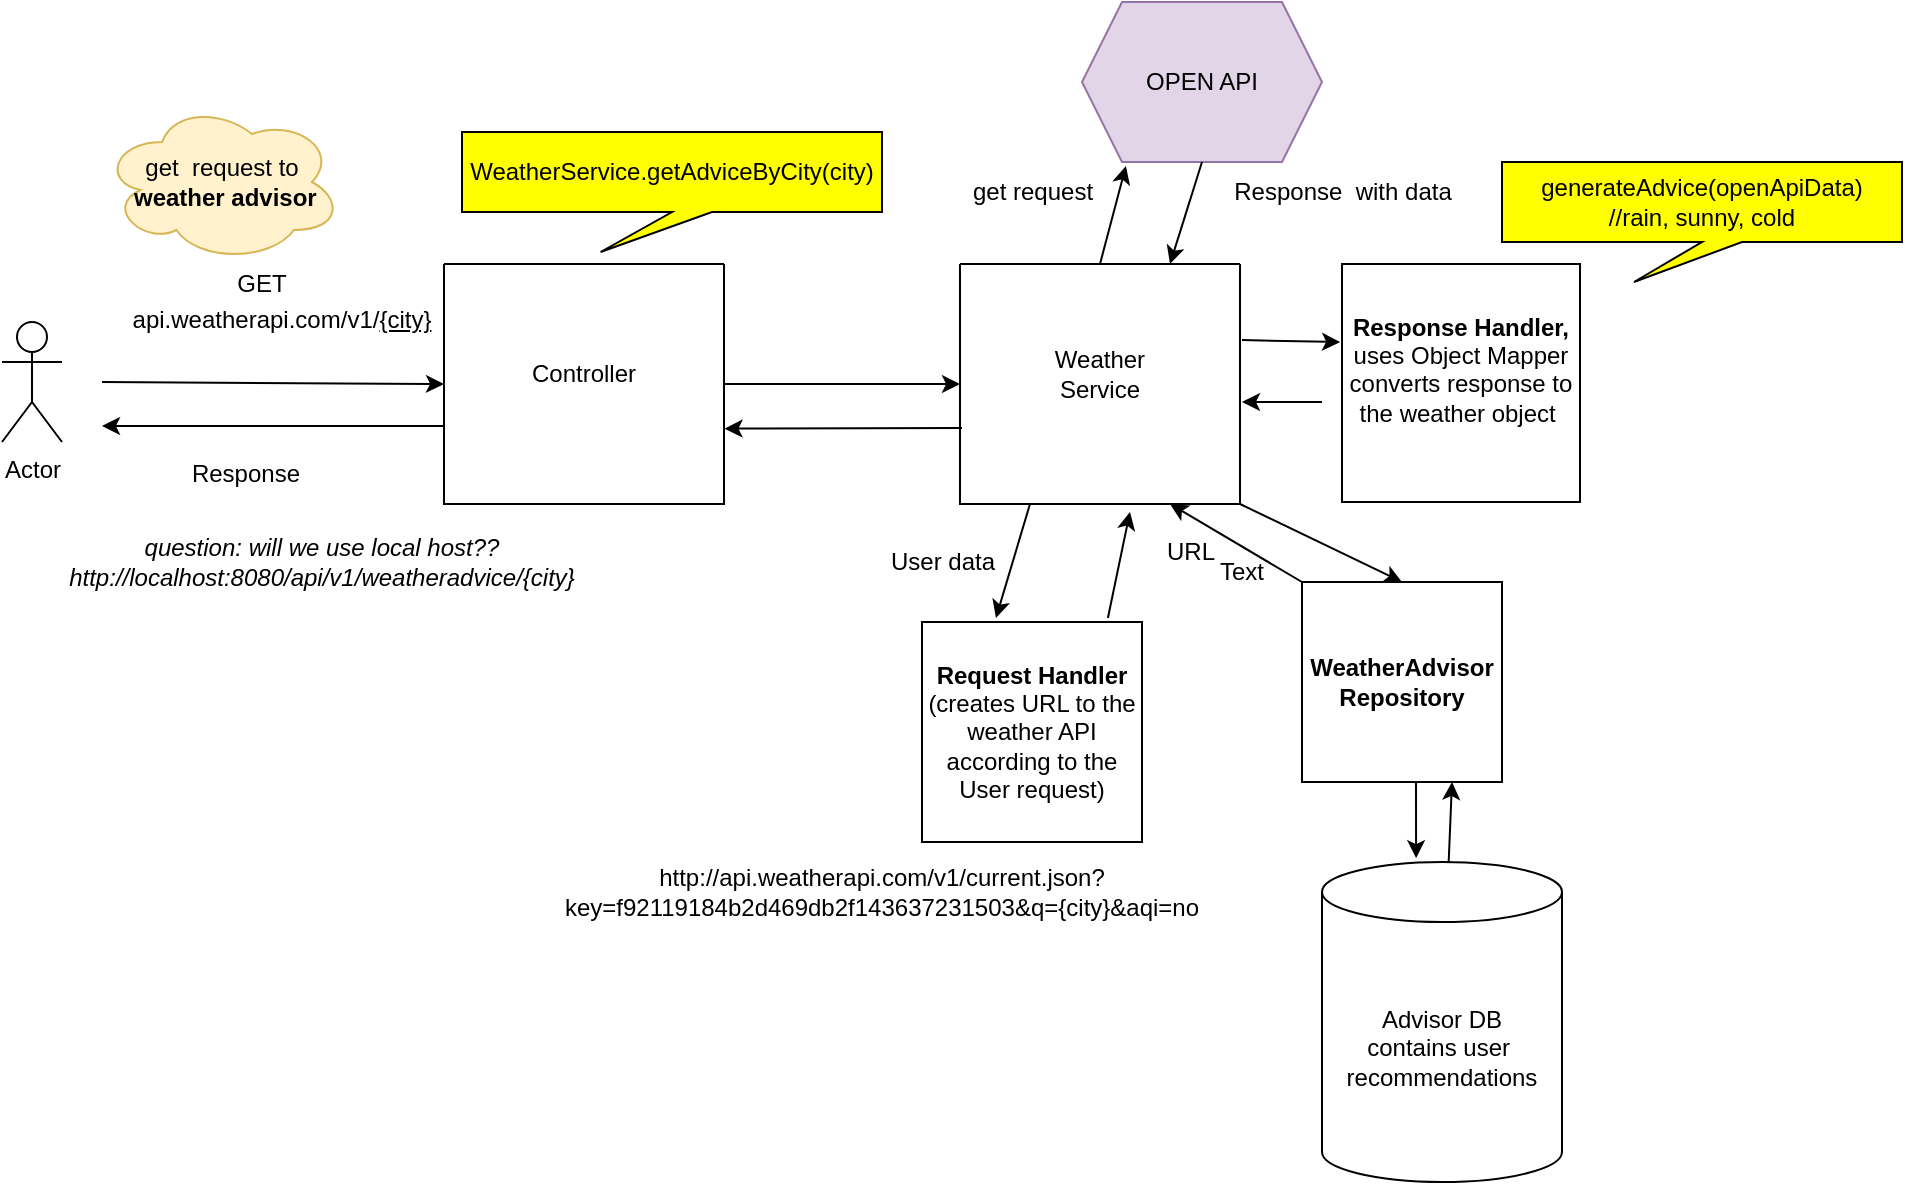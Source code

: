 <mxfile version="21.0.6" type="github">
  <diagram name="Page-1" id="N3dvxTJim9Qw_t4NZYMy">
    <mxGraphModel dx="1233" dy="573" grid="1" gridSize="10" guides="1" tooltips="1" connect="1" arrows="1" fold="1" page="1" pageScale="1" pageWidth="850" pageHeight="1100" math="0" shadow="0">
      <root>
        <mxCell id="0" />
        <mxCell id="1" parent="0" />
        <mxCell id="gmWYAGvhEYk882f-DB5r-1" value="Actor" style="shape=umlActor;verticalLabelPosition=bottom;verticalAlign=top;html=1;" parent="1" vertex="1">
          <mxGeometry x="10" y="170" width="30" height="60" as="geometry" />
        </mxCell>
        <mxCell id="gmWYAGvhEYk882f-DB5r-5" value="" style="swimlane;startSize=0;" parent="1" vertex="1">
          <mxGeometry x="231" y="141" width="140" height="120" as="geometry" />
        </mxCell>
        <mxCell id="gmWYAGvhEYk882f-DB5r-6" value="Controller" style="text;html=1;strokeColor=none;fillColor=none;align=center;verticalAlign=middle;whiteSpace=wrap;rounded=0;" parent="gmWYAGvhEYk882f-DB5r-5" vertex="1">
          <mxGeometry x="40" y="40" width="60" height="30" as="geometry" />
        </mxCell>
        <mxCell id="gmWYAGvhEYk882f-DB5r-8" value="" style="swimlane;startSize=0;" parent="1" vertex="1">
          <mxGeometry x="489" y="141" width="140" height="120" as="geometry" />
        </mxCell>
        <mxCell id="gmWYAGvhEYk882f-DB5r-9" value="Weather Service" style="text;html=1;strokeColor=none;fillColor=none;align=center;verticalAlign=middle;whiteSpace=wrap;rounded=0;" parent="gmWYAGvhEYk882f-DB5r-8" vertex="1">
          <mxGeometry x="40" y="40" width="60" height="30" as="geometry" />
        </mxCell>
        <mxCell id="gmWYAGvhEYk882f-DB5r-11" value="Response" style="text;html=1;strokeColor=none;fillColor=none;align=center;verticalAlign=middle;whiteSpace=wrap;rounded=0;" parent="1" vertex="1">
          <mxGeometry x="102" y="231" width="60" height="30" as="geometry" />
        </mxCell>
        <mxCell id="gmWYAGvhEYk882f-DB5r-7" value="GET" style="text;html=1;strokeColor=none;fillColor=none;align=center;verticalAlign=middle;whiteSpace=wrap;rounded=0;" parent="1" vertex="1">
          <mxGeometry x="110" y="141" width="60" height="20" as="geometry" />
        </mxCell>
        <mxCell id="gmWYAGvhEYk882f-DB5r-17" value="api.weatherapi.com/v1/&lt;u&gt;{city}&lt;/u&gt;&lt;p style=&quot;text-align:justify;border:none;mso-padding-alt:0cm 0cm 0cm 0cm&quot; class=&quot;Body&quot;&gt;&lt;a href=&quot;https://www.weatherapi.com/docs/&quot;&gt;&lt;/a&gt;&lt;span style=&quot;color:windowtext&quot; lang=&quot;EN-GB&quot;&gt;&lt;/span&gt;&lt;span lang=&quot;EN-GB&quot;&gt;&lt;/span&gt;&lt;/p&gt;" style="text;html=1;strokeColor=none;fillColor=none;align=center;verticalAlign=middle;whiteSpace=wrap;rounded=0;" parent="1" vertex="1">
          <mxGeometry x="120" y="160" width="60" height="30" as="geometry" />
        </mxCell>
        <mxCell id="tqmxq2c59MsWa8xKJlRy-3" value="" style="endArrow=classic;html=1;rounded=0;entryX=0;entryY=0.5;entryDx=0;entryDy=0;" parent="1" target="gmWYAGvhEYk882f-DB5r-5" edge="1">
          <mxGeometry width="50" height="50" relative="1" as="geometry">
            <mxPoint x="60" y="200" as="sourcePoint" />
            <mxPoint x="165" y="181" as="targetPoint" />
          </mxGeometry>
        </mxCell>
        <mxCell id="tqmxq2c59MsWa8xKJlRy-4" value="" style="endArrow=classic;html=1;rounded=0;exitX=1;exitY=0.5;exitDx=0;exitDy=0;entryX=0;entryY=0.5;entryDx=0;entryDy=0;" parent="1" source="gmWYAGvhEYk882f-DB5r-5" target="gmWYAGvhEYk882f-DB5r-8" edge="1">
          <mxGeometry width="50" height="50" relative="1" as="geometry">
            <mxPoint x="380" y="270" as="sourcePoint" />
            <mxPoint x="430" y="220" as="targetPoint" />
          </mxGeometry>
        </mxCell>
        <mxCell id="tqmxq2c59MsWa8xKJlRy-6" value="" style="endArrow=classic;html=1;rounded=0;entryX=1.002;entryY=0.686;entryDx=0;entryDy=0;entryPerimeter=0;" parent="1" target="gmWYAGvhEYk882f-DB5r-5" edge="1">
          <mxGeometry width="50" height="50" relative="1" as="geometry">
            <mxPoint x="490" y="223" as="sourcePoint" />
            <mxPoint x="430" y="220" as="targetPoint" />
          </mxGeometry>
        </mxCell>
        <mxCell id="tqmxq2c59MsWa8xKJlRy-7" value="" style="endArrow=classic;html=1;rounded=0;exitX=-0.024;exitY=0.697;exitDx=0;exitDy=0;exitPerimeter=0;" parent="1" edge="1">
          <mxGeometry width="50" height="50" relative="1" as="geometry">
            <mxPoint x="231" y="222" as="sourcePoint" />
            <mxPoint x="60" y="222" as="targetPoint" />
          </mxGeometry>
        </mxCell>
        <mxCell id="pumdgwstKsPHDqH7fUjl-1" value="&lt;b&gt;Request Handler&lt;/b&gt;&lt;br&gt;(creates URL to the weather API according to the User request)" style="whiteSpace=wrap;html=1;aspect=fixed;" parent="1" vertex="1">
          <mxGeometry x="470" y="320" width="110" height="110" as="geometry" />
        </mxCell>
        <mxCell id="pumdgwstKsPHDqH7fUjl-17" value="get &amp;nbsp;request to &amp;nbsp;&lt;b&gt;weather advisor&lt;/b&gt;" style="ellipse;shape=cloud;whiteSpace=wrap;html=1;fillColor=#fff2cc;strokeColor=#d6b656;" parent="1" vertex="1">
          <mxGeometry x="60" y="60" width="120" height="80" as="geometry" />
        </mxCell>
        <mxCell id="pumdgwstKsPHDqH7fUjl-19" value="OPEN API" style="shape=hexagon;perimeter=hexagonPerimeter2;whiteSpace=wrap;html=1;fixedSize=1;fillColor=#e1d5e7;strokeColor=#9673a6;" parent="1" vertex="1">
          <mxGeometry x="550" y="10" width="120" height="80" as="geometry" />
        </mxCell>
        <mxCell id="pumdgwstKsPHDqH7fUjl-20" value="" style="endArrow=classic;html=1;rounded=0;entryX=0.336;entryY=-0.018;entryDx=0;entryDy=0;entryPerimeter=0;exitX=0.25;exitY=1;exitDx=0;exitDy=0;" parent="1" source="gmWYAGvhEYk882f-DB5r-8" target="pumdgwstKsPHDqH7fUjl-1" edge="1">
          <mxGeometry width="50" height="50" relative="1" as="geometry">
            <mxPoint x="520" y="270" as="sourcePoint" />
            <mxPoint x="470" y="270" as="targetPoint" />
          </mxGeometry>
        </mxCell>
        <mxCell id="pumdgwstKsPHDqH7fUjl-21" value="" style="endArrow=classic;html=1;rounded=0;entryX=0.607;entryY=1.033;entryDx=0;entryDy=0;entryPerimeter=0;exitX=0.845;exitY=-0.018;exitDx=0;exitDy=0;exitPerimeter=0;" parent="1" source="pumdgwstKsPHDqH7fUjl-1" target="gmWYAGvhEYk882f-DB5r-8" edge="1">
          <mxGeometry width="50" height="50" relative="1" as="geometry">
            <mxPoint x="560" y="310" as="sourcePoint" />
            <mxPoint x="470" y="270" as="targetPoint" />
            <Array as="points" />
          </mxGeometry>
        </mxCell>
        <mxCell id="pumdgwstKsPHDqH7fUjl-22" value="User data" style="text;html=1;align=center;verticalAlign=middle;resizable=0;points=[];autosize=1;strokeColor=none;fillColor=none;" parent="1" vertex="1">
          <mxGeometry x="440" y="275" width="80" height="30" as="geometry" />
        </mxCell>
        <mxCell id="pumdgwstKsPHDqH7fUjl-23" value="URL" style="text;html=1;align=center;verticalAlign=middle;resizable=0;points=[];autosize=1;strokeColor=none;fillColor=none;" parent="1" vertex="1">
          <mxGeometry x="579" y="270" width="50" height="30" as="geometry" />
        </mxCell>
        <mxCell id="pumdgwstKsPHDqH7fUjl-24" value="" style="endArrow=classic;html=1;rounded=0;entryX=0.183;entryY=1.025;entryDx=0;entryDy=0;entryPerimeter=0;exitX=0.5;exitY=0;exitDx=0;exitDy=0;" parent="1" source="gmWYAGvhEYk882f-DB5r-8" target="pumdgwstKsPHDqH7fUjl-19" edge="1">
          <mxGeometry width="50" height="50" relative="1" as="geometry">
            <mxPoint x="590" y="140" as="sourcePoint" />
            <mxPoint x="470" y="270" as="targetPoint" />
            <Array as="points" />
          </mxGeometry>
        </mxCell>
        <mxCell id="pumdgwstKsPHDqH7fUjl-26" value="" style="endArrow=classic;html=1;rounded=0;exitX=0.5;exitY=1;exitDx=0;exitDy=0;entryX=0.75;entryY=0;entryDx=0;entryDy=0;" parent="1" source="pumdgwstKsPHDqH7fUjl-19" target="gmWYAGvhEYk882f-DB5r-8" edge="1">
          <mxGeometry width="50" height="50" relative="1" as="geometry">
            <mxPoint x="660" y="110" as="sourcePoint" />
            <mxPoint x="620" y="140" as="targetPoint" />
          </mxGeometry>
        </mxCell>
        <mxCell id="pumdgwstKsPHDqH7fUjl-27" value="get request" style="text;html=1;align=center;verticalAlign=middle;resizable=0;points=[];autosize=1;strokeColor=none;fillColor=none;" parent="1" vertex="1">
          <mxGeometry x="485" y="90" width="80" height="30" as="geometry" />
        </mxCell>
        <mxCell id="pumdgwstKsPHDqH7fUjl-28" value="Response &amp;nbsp;with data" style="text;html=1;align=center;verticalAlign=middle;resizable=0;points=[];autosize=1;strokeColor=none;fillColor=none;" parent="1" vertex="1">
          <mxGeometry x="615" y="90" width="130" height="30" as="geometry" />
        </mxCell>
        <mxCell id="pumdgwstKsPHDqH7fUjl-32" value="&lt;b&gt;Response Handler, &lt;/b&gt;uses Object Mapper converts response to the weather object&lt;b&gt;&amp;nbsp;&lt;br&gt;&amp;nbsp;&lt;/b&gt;" style="whiteSpace=wrap;html=1;aspect=fixed;" parent="1" vertex="1">
          <mxGeometry x="680" y="141" width="119" height="119" as="geometry" />
        </mxCell>
        <mxCell id="pumdgwstKsPHDqH7fUjl-33" value="" style="endArrow=classic;html=1;rounded=0;exitX=1.007;exitY=0.317;exitDx=0;exitDy=0;exitPerimeter=0;entryX=-0.008;entryY=0.328;entryDx=0;entryDy=0;entryPerimeter=0;" parent="1" source="gmWYAGvhEYk882f-DB5r-8" target="pumdgwstKsPHDqH7fUjl-32" edge="1">
          <mxGeometry width="50" height="50" relative="1" as="geometry">
            <mxPoint x="420" y="320" as="sourcePoint" />
            <mxPoint x="470" y="270" as="targetPoint" />
          </mxGeometry>
        </mxCell>
        <mxCell id="pumdgwstKsPHDqH7fUjl-34" value="" style="endArrow=classic;html=1;rounded=0;" parent="1" edge="1">
          <mxGeometry width="50" height="50" relative="1" as="geometry">
            <mxPoint x="670" y="210" as="sourcePoint" />
            <mxPoint x="630" y="210" as="targetPoint" />
          </mxGeometry>
        </mxCell>
        <mxCell id="pumdgwstKsPHDqH7fUjl-41" style="edgeStyle=orthogonalEdgeStyle;rounded=0;orthogonalLoop=1;jettySize=auto;html=1;exitX=0.5;exitY=1;exitDx=0;exitDy=0;entryX=0.392;entryY=-0.012;entryDx=0;entryDy=0;entryPerimeter=0;" parent="1" source="pumdgwstKsPHDqH7fUjl-36" target="pumdgwstKsPHDqH7fUjl-38" edge="1">
          <mxGeometry relative="1" as="geometry">
            <mxPoint x="720" y="430" as="targetPoint" />
          </mxGeometry>
        </mxCell>
        <mxCell id="pumdgwstKsPHDqH7fUjl-36" value="&lt;b&gt;WeatherAdvisor&lt;br&gt;Repository&lt;/b&gt;" style="whiteSpace=wrap;html=1;aspect=fixed;" parent="1" vertex="1">
          <mxGeometry x="660" y="300" width="100" height="100" as="geometry" />
        </mxCell>
        <mxCell id="pumdgwstKsPHDqH7fUjl-37" value="" style="endArrow=classic;html=1;rounded=0;exitX=1;exitY=1;exitDx=0;exitDy=0;entryX=0.5;entryY=0;entryDx=0;entryDy=0;" parent="1" source="gmWYAGvhEYk882f-DB5r-8" target="pumdgwstKsPHDqH7fUjl-36" edge="1">
          <mxGeometry width="50" height="50" relative="1" as="geometry">
            <mxPoint x="420" y="320" as="sourcePoint" />
            <mxPoint x="470" y="270" as="targetPoint" />
          </mxGeometry>
        </mxCell>
        <mxCell id="pumdgwstKsPHDqH7fUjl-38" value="Advisor DB&lt;br&gt;contains user&amp;nbsp;&lt;br&gt;recommendations" style="shape=cylinder3;whiteSpace=wrap;html=1;boundedLbl=1;backgroundOutline=1;size=15;" parent="1" vertex="1">
          <mxGeometry x="670" y="440" width="120" height="160" as="geometry" />
        </mxCell>
        <mxCell id="pumdgwstKsPHDqH7fUjl-42" value="" style="endArrow=classic;html=1;rounded=0;entryX=0.75;entryY=1;entryDx=0;entryDy=0;" parent="1" source="pumdgwstKsPHDqH7fUjl-38" target="pumdgwstKsPHDqH7fUjl-36" edge="1">
          <mxGeometry width="50" height="50" relative="1" as="geometry">
            <mxPoint x="710" y="450" as="sourcePoint" />
            <mxPoint x="730" y="410" as="targetPoint" />
          </mxGeometry>
        </mxCell>
        <mxCell id="pumdgwstKsPHDqH7fUjl-47" value="" style="endArrow=classic;html=1;rounded=0;entryX=0.75;entryY=1;entryDx=0;entryDy=0;exitX=0;exitY=0;exitDx=0;exitDy=0;" parent="1" source="pumdgwstKsPHDqH7fUjl-36" target="gmWYAGvhEYk882f-DB5r-8" edge="1">
          <mxGeometry width="50" height="50" relative="1" as="geometry">
            <mxPoint x="520" y="450" as="sourcePoint" />
            <mxPoint x="420" y="390" as="targetPoint" />
          </mxGeometry>
        </mxCell>
        <mxCell id="KtknFGZJI3noUFZ1215U-1" value="http://api.weatherapi.com/v1/current.json?key=f92119184b2d469db2f143637231503&amp;amp;q={city}&amp;amp;aqi=no" style="text;html=1;strokeColor=none;fillColor=none;align=center;verticalAlign=middle;whiteSpace=wrap;rounded=0;" vertex="1" parent="1">
          <mxGeometry x="290" y="440" width="320" height="30" as="geometry" />
        </mxCell>
        <mxCell id="KtknFGZJI3noUFZ1215U-4" value="WeatherService.getAdviceByCity(city)" style="shape=callout;whiteSpace=wrap;html=1;perimeter=calloutPerimeter;position2=0.33;size=20;position=0.5;fillColor=#FFFF00;" vertex="1" parent="1">
          <mxGeometry x="240" y="75" width="210" height="60" as="geometry" />
        </mxCell>
        <mxCell id="KtknFGZJI3noUFZ1215U-5" value="generateAdvice(openApiData)&lt;br&gt;//rain, sunny, cold" style="shape=callout;whiteSpace=wrap;html=1;perimeter=calloutPerimeter;position2=0.33;size=20;position=0.5;fillColor=#FFFF00;" vertex="1" parent="1">
          <mxGeometry x="760" y="90" width="200" height="60" as="geometry" />
        </mxCell>
        <mxCell id="KtknFGZJI3noUFZ1215U-6" value="Text" style="text;html=1;strokeColor=none;fillColor=none;align=center;verticalAlign=middle;whiteSpace=wrap;rounded=0;" vertex="1" parent="1">
          <mxGeometry x="600" y="280" width="60" height="30" as="geometry" />
        </mxCell>
        <mxCell id="KtknFGZJI3noUFZ1215U-7" value="&lt;i&gt;question: will we use local host??&lt;br&gt;http://localhost:8080/api/v1/weatheradvice/{city}&lt;/i&gt;" style="text;html=1;strokeColor=none;fillColor=none;align=center;verticalAlign=middle;whiteSpace=wrap;rounded=0;" vertex="1" parent="1">
          <mxGeometry x="60" y="275" width="220" height="30" as="geometry" />
        </mxCell>
      </root>
    </mxGraphModel>
  </diagram>
</mxfile>
